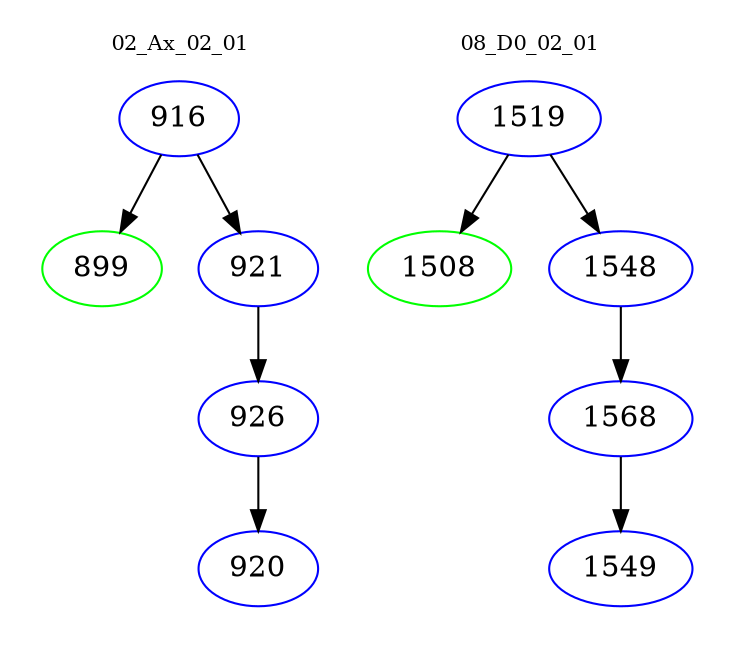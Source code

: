 digraph{
subgraph cluster_0 {
color = white
label = "02_Ax_02_01";
fontsize=10;
T0_916 [label="916", color="blue"]
T0_916 -> T0_899 [color="black"]
T0_899 [label="899", color="green"]
T0_916 -> T0_921 [color="black"]
T0_921 [label="921", color="blue"]
T0_921 -> T0_926 [color="black"]
T0_926 [label="926", color="blue"]
T0_926 -> T0_920 [color="black"]
T0_920 [label="920", color="blue"]
}
subgraph cluster_1 {
color = white
label = "08_D0_02_01";
fontsize=10;
T1_1519 [label="1519", color="blue"]
T1_1519 -> T1_1508 [color="black"]
T1_1508 [label="1508", color="green"]
T1_1519 -> T1_1548 [color="black"]
T1_1548 [label="1548", color="blue"]
T1_1548 -> T1_1568 [color="black"]
T1_1568 [label="1568", color="blue"]
T1_1568 -> T1_1549 [color="black"]
T1_1549 [label="1549", color="blue"]
}
}

